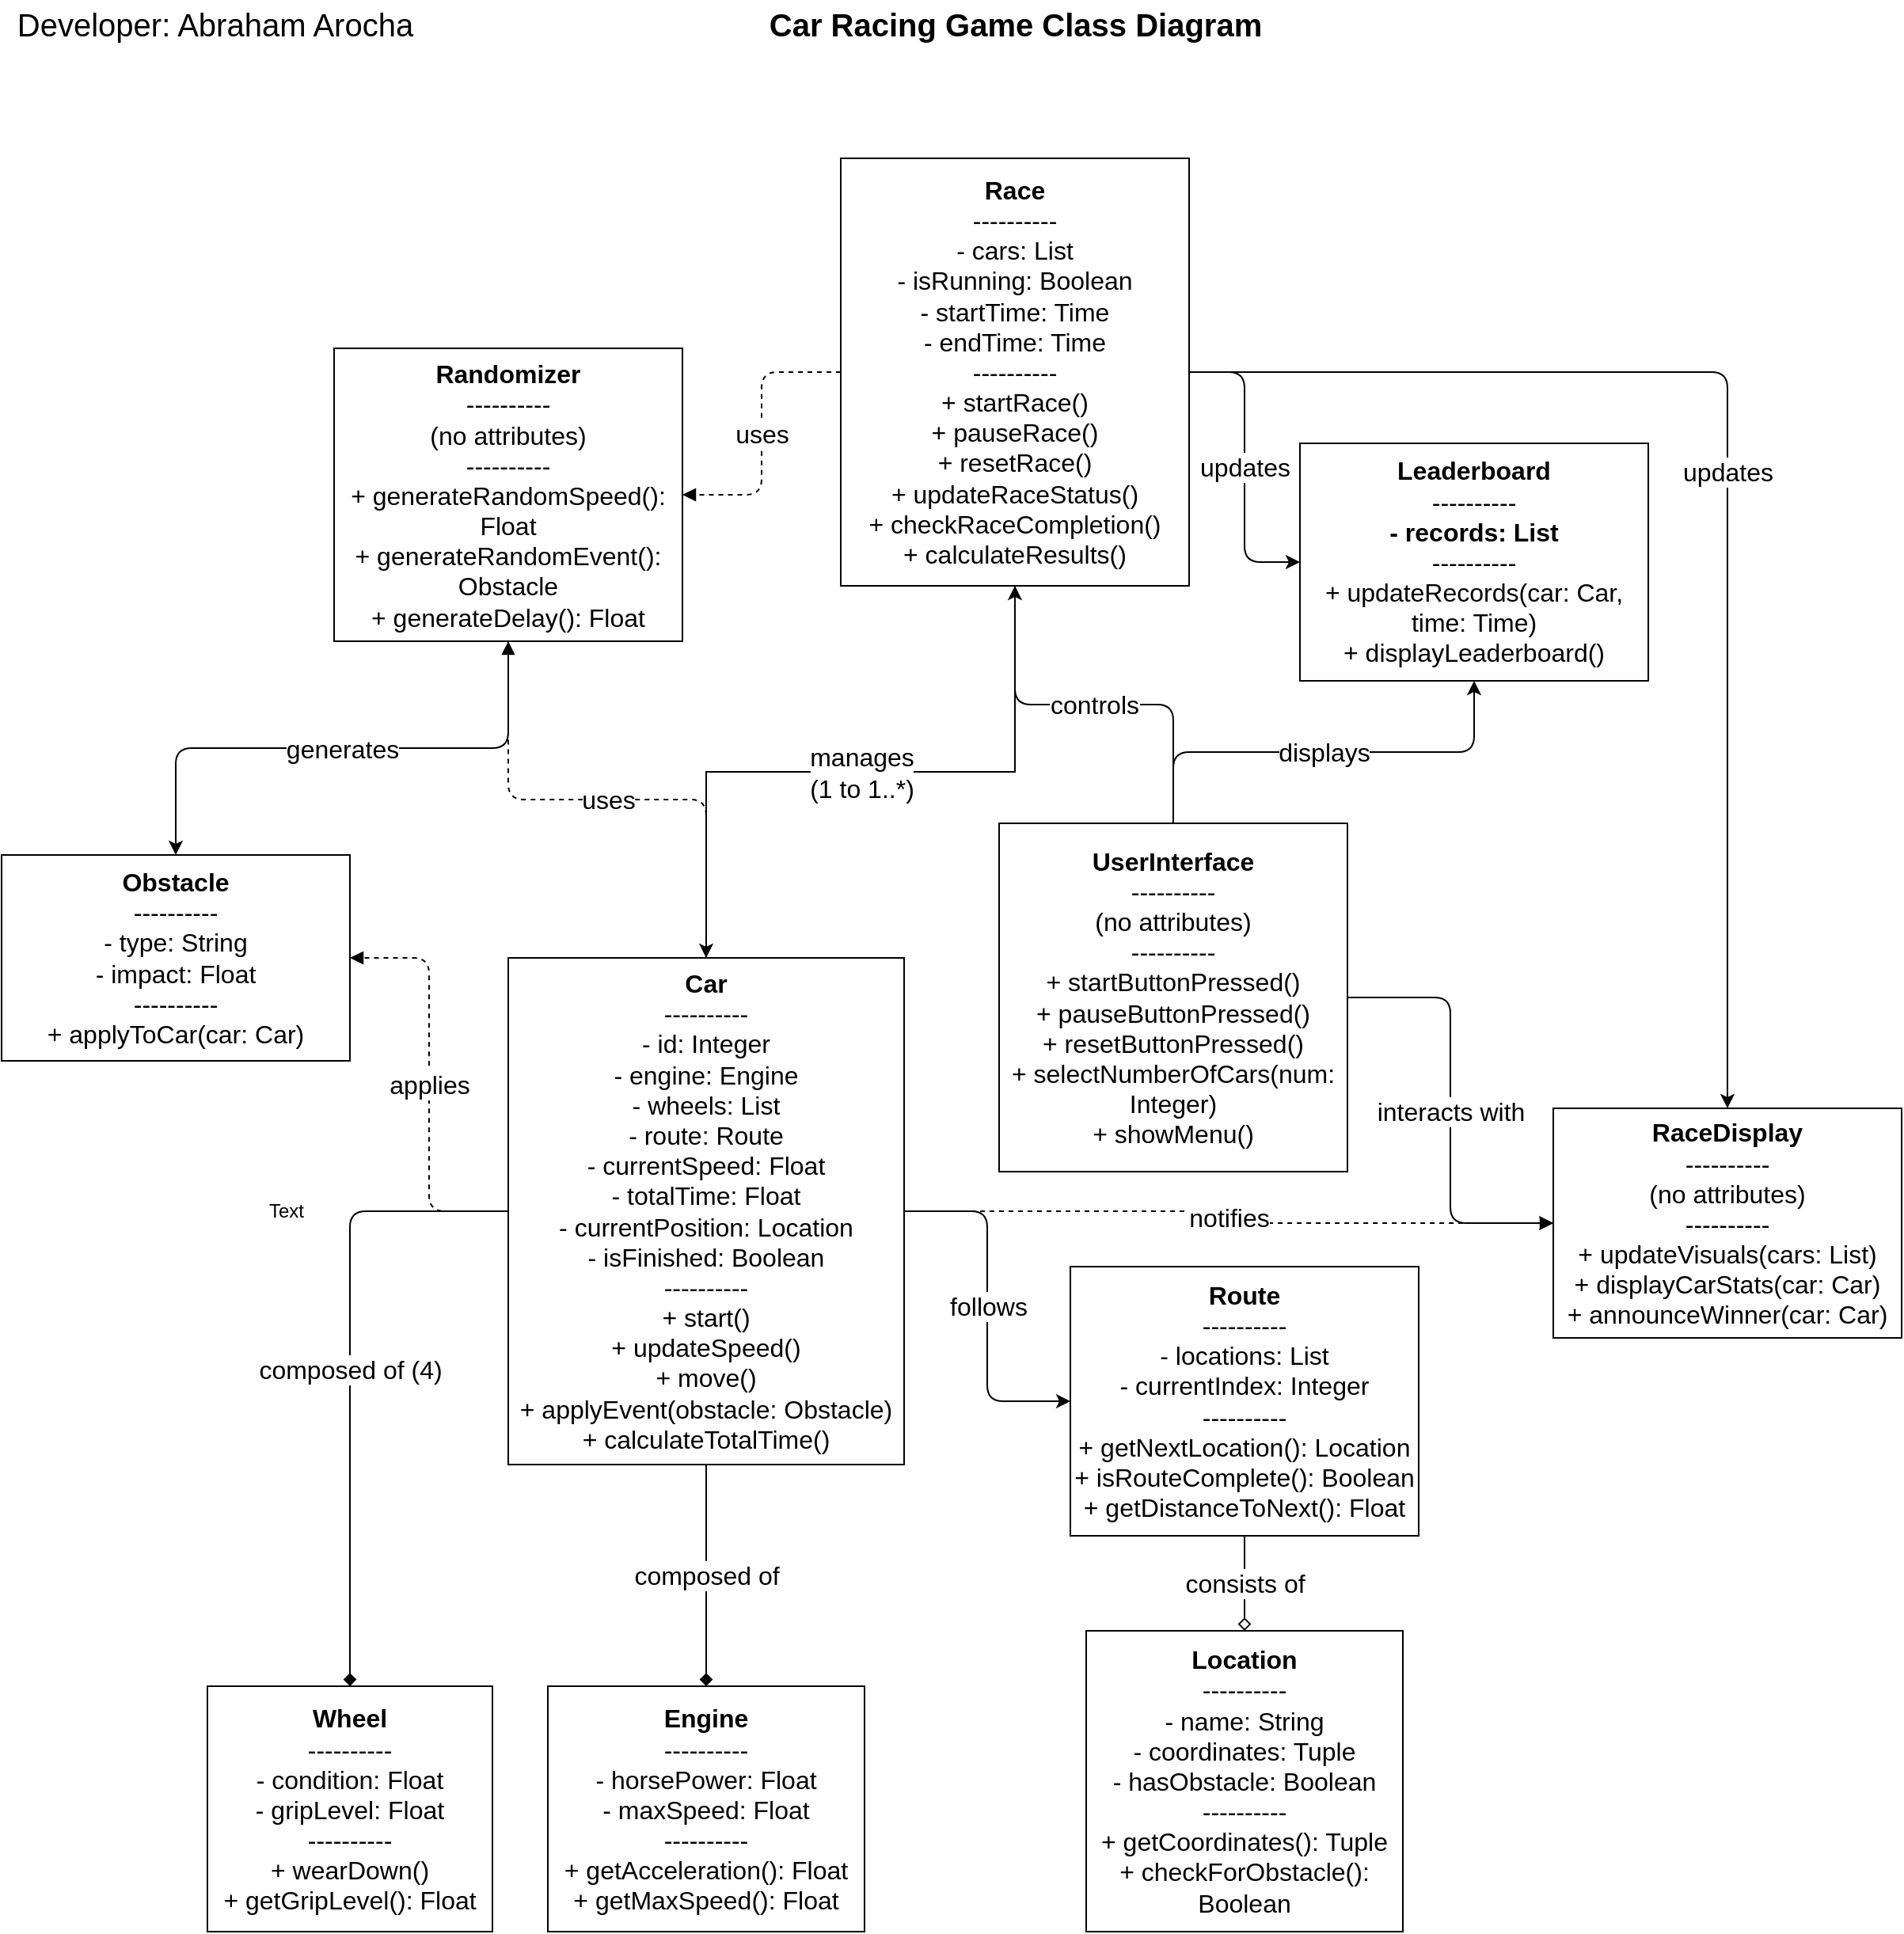 <mxfile version="26.0.16">
  <diagram id="diagramId" name="CarRacingGame">
    <mxGraphModel dx="3082" dy="2072" grid="1" gridSize="10" guides="1" tooltips="1" connect="0" arrows="1" fold="1" page="1" pageScale="1" pageWidth="300" pageHeight="300" background="#FFFFFF" math="0" shadow="0">
      <root>
        <mxCell id="0" />
        <mxCell id="1" parent="0" />
        <mxCell id="2" value="&lt;b&gt;Race&lt;/b&gt;&lt;br&gt;----------&lt;br&gt;- cars: List&lt;br&gt;- isRunning: Boolean&lt;br&gt;- startTime: Time&lt;br&gt;- endTime: Time&lt;br&gt;----------&lt;br&gt;+ startRace()&lt;br&gt;+ pauseRace()&lt;br&gt;+ resetRace()&lt;br&gt;+ updateRaceStatus()&lt;br&gt;+ checkRaceCompletion()&lt;br&gt;+ calculateResults()" style="shape=rectangle;whiteSpace=wrap;html=1;fontSize=16;" parent="1" vertex="1">
          <mxGeometry x="390" y="-410" width="220" height="270" as="geometry" />
        </mxCell>
        <mxCell id="3" value="&lt;b&gt;Car&lt;/b&gt;&lt;br&gt;----------&lt;br&gt;- id: Integer&lt;br&gt;- engine: Engine&lt;br&gt;- wheels: List&lt;br&gt;- route: Route&lt;br&gt;- currentSpeed: Float&lt;br&gt;- totalTime: Float&lt;br&gt;- currentPosition: Location&lt;br&gt;- isFinished: Boolean&lt;br&gt;----------&lt;br&gt;+ start()&lt;br&gt;+ updateSpeed()&lt;br&gt;+ move()&lt;br&gt;+ applyEvent(obstacle: Obstacle)&lt;br&gt;+ calculateTotalTime()" style="shape=rectangle;whiteSpace=wrap;html=1;fontSize=16;" parent="1" vertex="1">
          <mxGeometry x="180" y="95" width="250" height="320" as="geometry" />
        </mxCell>
        <mxCell id="4" value="&lt;b&gt;Engine&lt;/b&gt;&lt;br&gt;----------&lt;br&gt;- horsePower: Float&lt;br&gt;- maxSpeed: Float&lt;br&gt;----------&lt;br&gt;+ getAcceleration(): Float&lt;br&gt;+ getMaxSpeed(): Float" style="shape=rectangle;whiteSpace=wrap;html=1;fontSize=16;" parent="1" vertex="1">
          <mxGeometry x="205" y="555" width="200" height="155" as="geometry" />
        </mxCell>
        <mxCell id="5" value="&lt;b&gt;Wheel&lt;/b&gt;&lt;br&gt;----------&lt;br&gt;- condition: Float&lt;br&gt;- gripLevel: Float&lt;br&gt;----------&lt;br&gt;+ wearDown()&lt;br&gt;+ getGripLevel(): Float" style="shape=rectangle;whiteSpace=wrap;html=1;fontSize=16;" parent="1" vertex="1">
          <mxGeometry x="-10" y="555" width="180" height="155" as="geometry" />
        </mxCell>
        <mxCell id="6" value="&lt;b&gt;Route&lt;/b&gt;&lt;br&gt;----------&lt;br&gt;- locations: List&lt;br&gt;- currentIndex: Integer&lt;br&gt;----------&lt;br&gt;+ getNextLocation(): Location&lt;br&gt;+ isRouteComplete(): Boolean&lt;br&gt;+ getDistanceToNext(): Float" style="shape=rectangle;whiteSpace=wrap;html=1;fontSize=16;" parent="1" vertex="1">
          <mxGeometry x="535" y="290" width="220" height="170" as="geometry" />
        </mxCell>
        <mxCell id="7" value="&lt;b&gt;Location&lt;/b&gt;&lt;br&gt;----------&lt;br&gt;- name: String&lt;br&gt;- coordinates: Tuple&lt;br&gt;- hasObstacle: Boolean&lt;br&gt;----------&lt;br&gt;+ getCoordinates(): Tuple&lt;br&gt;+ checkForObstacle(): Boolean" style="shape=rectangle;whiteSpace=wrap;html=1;fontSize=16;" parent="1" vertex="1">
          <mxGeometry x="545" y="520" width="200" height="190" as="geometry" />
        </mxCell>
        <mxCell id="8" value="&lt;b&gt;Obstacle&lt;/b&gt;&lt;br&gt;----------&lt;br&gt;- type: String&lt;br&gt;- impact: Float&lt;br&gt;----------&lt;br&gt;+ applyToCar(car: Car)" style="shape=rectangle;whiteSpace=wrap;html=1;fontSize=16;" parent="1" vertex="1">
          <mxGeometry x="-140" y="30" width="220" height="130" as="geometry" />
        </mxCell>
        <mxCell id="9" value="&lt;b&gt;Randomizer&lt;/b&gt;&lt;br&gt;----------&lt;br&gt;(no attributes)&lt;br&gt;----------&lt;br&gt;+ generateRandomSpeed(): Float&lt;br&gt;+ generateRandomEvent(): Obstacle&lt;br&gt;+ generateDelay(): Float" style="shape=rectangle;whiteSpace=wrap;html=1;fontSize=16;" parent="1" vertex="1">
          <mxGeometry x="70" y="-290" width="220" height="185" as="geometry" />
        </mxCell>
        <mxCell id="10" value="&lt;b&gt;RaceDisplay&lt;/b&gt;&lt;br&gt;----------&lt;br&gt;(no attributes)&lt;br&gt;----------&lt;br&gt;+ updateVisuals(cars: List)&lt;br&gt;+ displayCarStats(car: Car)&lt;br&gt;+ announceWinner(car: Car)" style="shape=rectangle;whiteSpace=wrap;html=1;fontSize=16;" parent="1" vertex="1">
          <mxGeometry x="840" y="190" width="220" height="145" as="geometry" />
        </mxCell>
        <mxCell id="11" value="&lt;b&gt;UserInterface&lt;/b&gt;&lt;br&gt;----------&lt;br&gt;(no attributes)&lt;br&gt;----------&lt;br&gt;+ startButtonPressed()&lt;br&gt;+ pauseButtonPressed()&lt;br&gt;+ resetButtonPressed()&lt;br&gt;+ selectNumberOfCars(num: Integer)&lt;br&gt;+ showMenu()" style="shape=rectangle;whiteSpace=wrap;html=1;fontSize=16;" parent="1" vertex="1">
          <mxGeometry x="490" y="10" width="220" height="220" as="geometry" />
        </mxCell>
        <mxCell id="12" value="&lt;b&gt;Leaderboard&lt;/b&gt;&lt;br&gt;----------&lt;br&gt;&lt;b&gt;- records: List&lt;/b&gt;&lt;br&gt;----------&lt;br&gt;+ updateRecords(car: Car, time: Time)&lt;br&gt;+ displayLeaderboard()" style="shape=rectangle;whiteSpace=wrap;html=1;fontSize=16;" parent="1" vertex="1">
          <mxGeometry x="680" y="-230" width="220" height="150" as="geometry" />
        </mxCell>
        <mxCell id="13" value="manages&#xa;(1 to 1..*)" style="edgeStyle=orthogonalEdgeStyle;rounded=0;jettySize=auto;html=1;fontSize=16;" parent="1" source="2" target="3" edge="1">
          <mxGeometry relative="1" as="geometry" />
        </mxCell>
        <mxCell id="14" value="composed of" style="edgeStyle=orthogonalEdgeStyle;endArrow=diamond;endFill=1;html=1;fontSize=16;" parent="1" source="3" target="4" edge="1">
          <mxGeometry relative="1" as="geometry" />
        </mxCell>
        <mxCell id="15" value="composed of (4)" style="edgeStyle=orthogonalEdgeStyle;endArrow=diamond;endFill=1;html=1;fontSize=16;" parent="1" source="3" target="5" edge="1">
          <mxGeometry relative="1" as="geometry" />
        </mxCell>
        <mxCell id="16" value="follows" style="edgeStyle=orthogonalEdgeStyle;html=1;fontSize=16;" parent="1" source="3" target="6" edge="1">
          <mxGeometry relative="1" as="geometry" />
        </mxCell>
        <mxCell id="17" value="consists of" style="edgeStyle=orthogonalEdgeStyle;endArrow=diamond;endFill=0;html=1;fontSize=16;" parent="1" source="6" target="7" edge="1">
          <mxGeometry relative="1" as="geometry" />
        </mxCell>
        <mxCell id="18" value="applies" style="edgeStyle=orthogonalEdgeStyle;dashed=1;endArrow=block;html=1;fontSize=16;" parent="1" source="3" target="8" edge="1">
          <mxGeometry relative="1" as="geometry" />
        </mxCell>
        <mxCell id="19" value="uses" style="edgeStyle=orthogonalEdgeStyle;dashed=1;endArrow=block;html=1;fontSize=16;" parent="1" source="3" target="9" edge="1">
          <mxGeometry relative="1" as="geometry" />
        </mxCell>
        <mxCell id="20" value="uses" style="edgeStyle=orthogonalEdgeStyle;dashed=1;endArrow=block;html=1;fontSize=16;" parent="1" source="2" target="9" edge="1">
          <mxGeometry relative="1" as="geometry" />
        </mxCell>
        <mxCell id="21" value="generates" style="edgeStyle=orthogonalEdgeStyle;html=1;fontSize=16;" parent="1" source="9" target="8" edge="1">
          <mxGeometry relative="1" as="geometry" />
        </mxCell>
        <mxCell id="22" value="updates" style="edgeStyle=orthogonalEdgeStyle;html=1;fontSize=16;" parent="1" source="2" target="10" edge="1">
          <mxGeometry relative="1" as="geometry" />
        </mxCell>
        <mxCell id="23" value="controls" style="edgeStyle=orthogonalEdgeStyle;html=1;fontSize=16;" parent="1" source="11" target="2" edge="1">
          <mxGeometry relative="1" as="geometry" />
        </mxCell>
        <mxCell id="24" value="updates" style="edgeStyle=orthogonalEdgeStyle;html=1;fontSize=16;" parent="1" source="2" target="12" edge="1">
          <mxGeometry relative="1" as="geometry" />
        </mxCell>
        <mxCell id="25" value="displays" style="edgeStyle=orthogonalEdgeStyle;html=1;fontSize=16;" parent="1" source="11" target="12" edge="1">
          <mxGeometry relative="1" as="geometry" />
        </mxCell>
        <mxCell id="26" value="interacts with" style="edgeStyle=orthogonalEdgeStyle;html=1;fontSize=16;" parent="1" source="11" target="10" edge="1">
          <mxGeometry relative="1" as="geometry" />
        </mxCell>
        <mxCell id="27" value="notifies" style="edgeStyle=orthogonalEdgeStyle;dashed=1;endArrow=block;html=1;fontSize=16;" parent="1" source="3" target="10" edge="1">
          <mxGeometry relative="1" as="geometry" />
        </mxCell>
        <mxCell id="NJJHL2VE8VW6fS4L2kOb-30" value="Text" style="text;html=1;align=center;verticalAlign=middle;whiteSpace=wrap;rounded=0;" vertex="1" parent="1">
          <mxGeometry x="10" y="240" width="60" height="30" as="geometry" />
        </mxCell>
        <mxCell id="NJJHL2VE8VW6fS4L2kOb-31" value="&lt;div&gt;Developer: Abraham Arocha&lt;/div&gt;" style="text;html=1;align=center;verticalAlign=middle;whiteSpace=wrap;rounded=0;fontSize=20;" vertex="1" parent="1">
          <mxGeometry x="-140" y="-510" width="270" height="30" as="geometry" />
        </mxCell>
        <mxCell id="NJJHL2VE8VW6fS4L2kOb-32" value="&lt;div&gt;&lt;b&gt;Car Racing Game Class Diagram&lt;/b&gt;&lt;/div&gt;" style="text;html=1;align=center;verticalAlign=middle;whiteSpace=wrap;rounded=0;fontSize=20;fontStyle=0" vertex="1" parent="1">
          <mxGeometry x="342.5" y="-510" width="315" height="30" as="geometry" />
        </mxCell>
      </root>
    </mxGraphModel>
  </diagram>
</mxfile>
